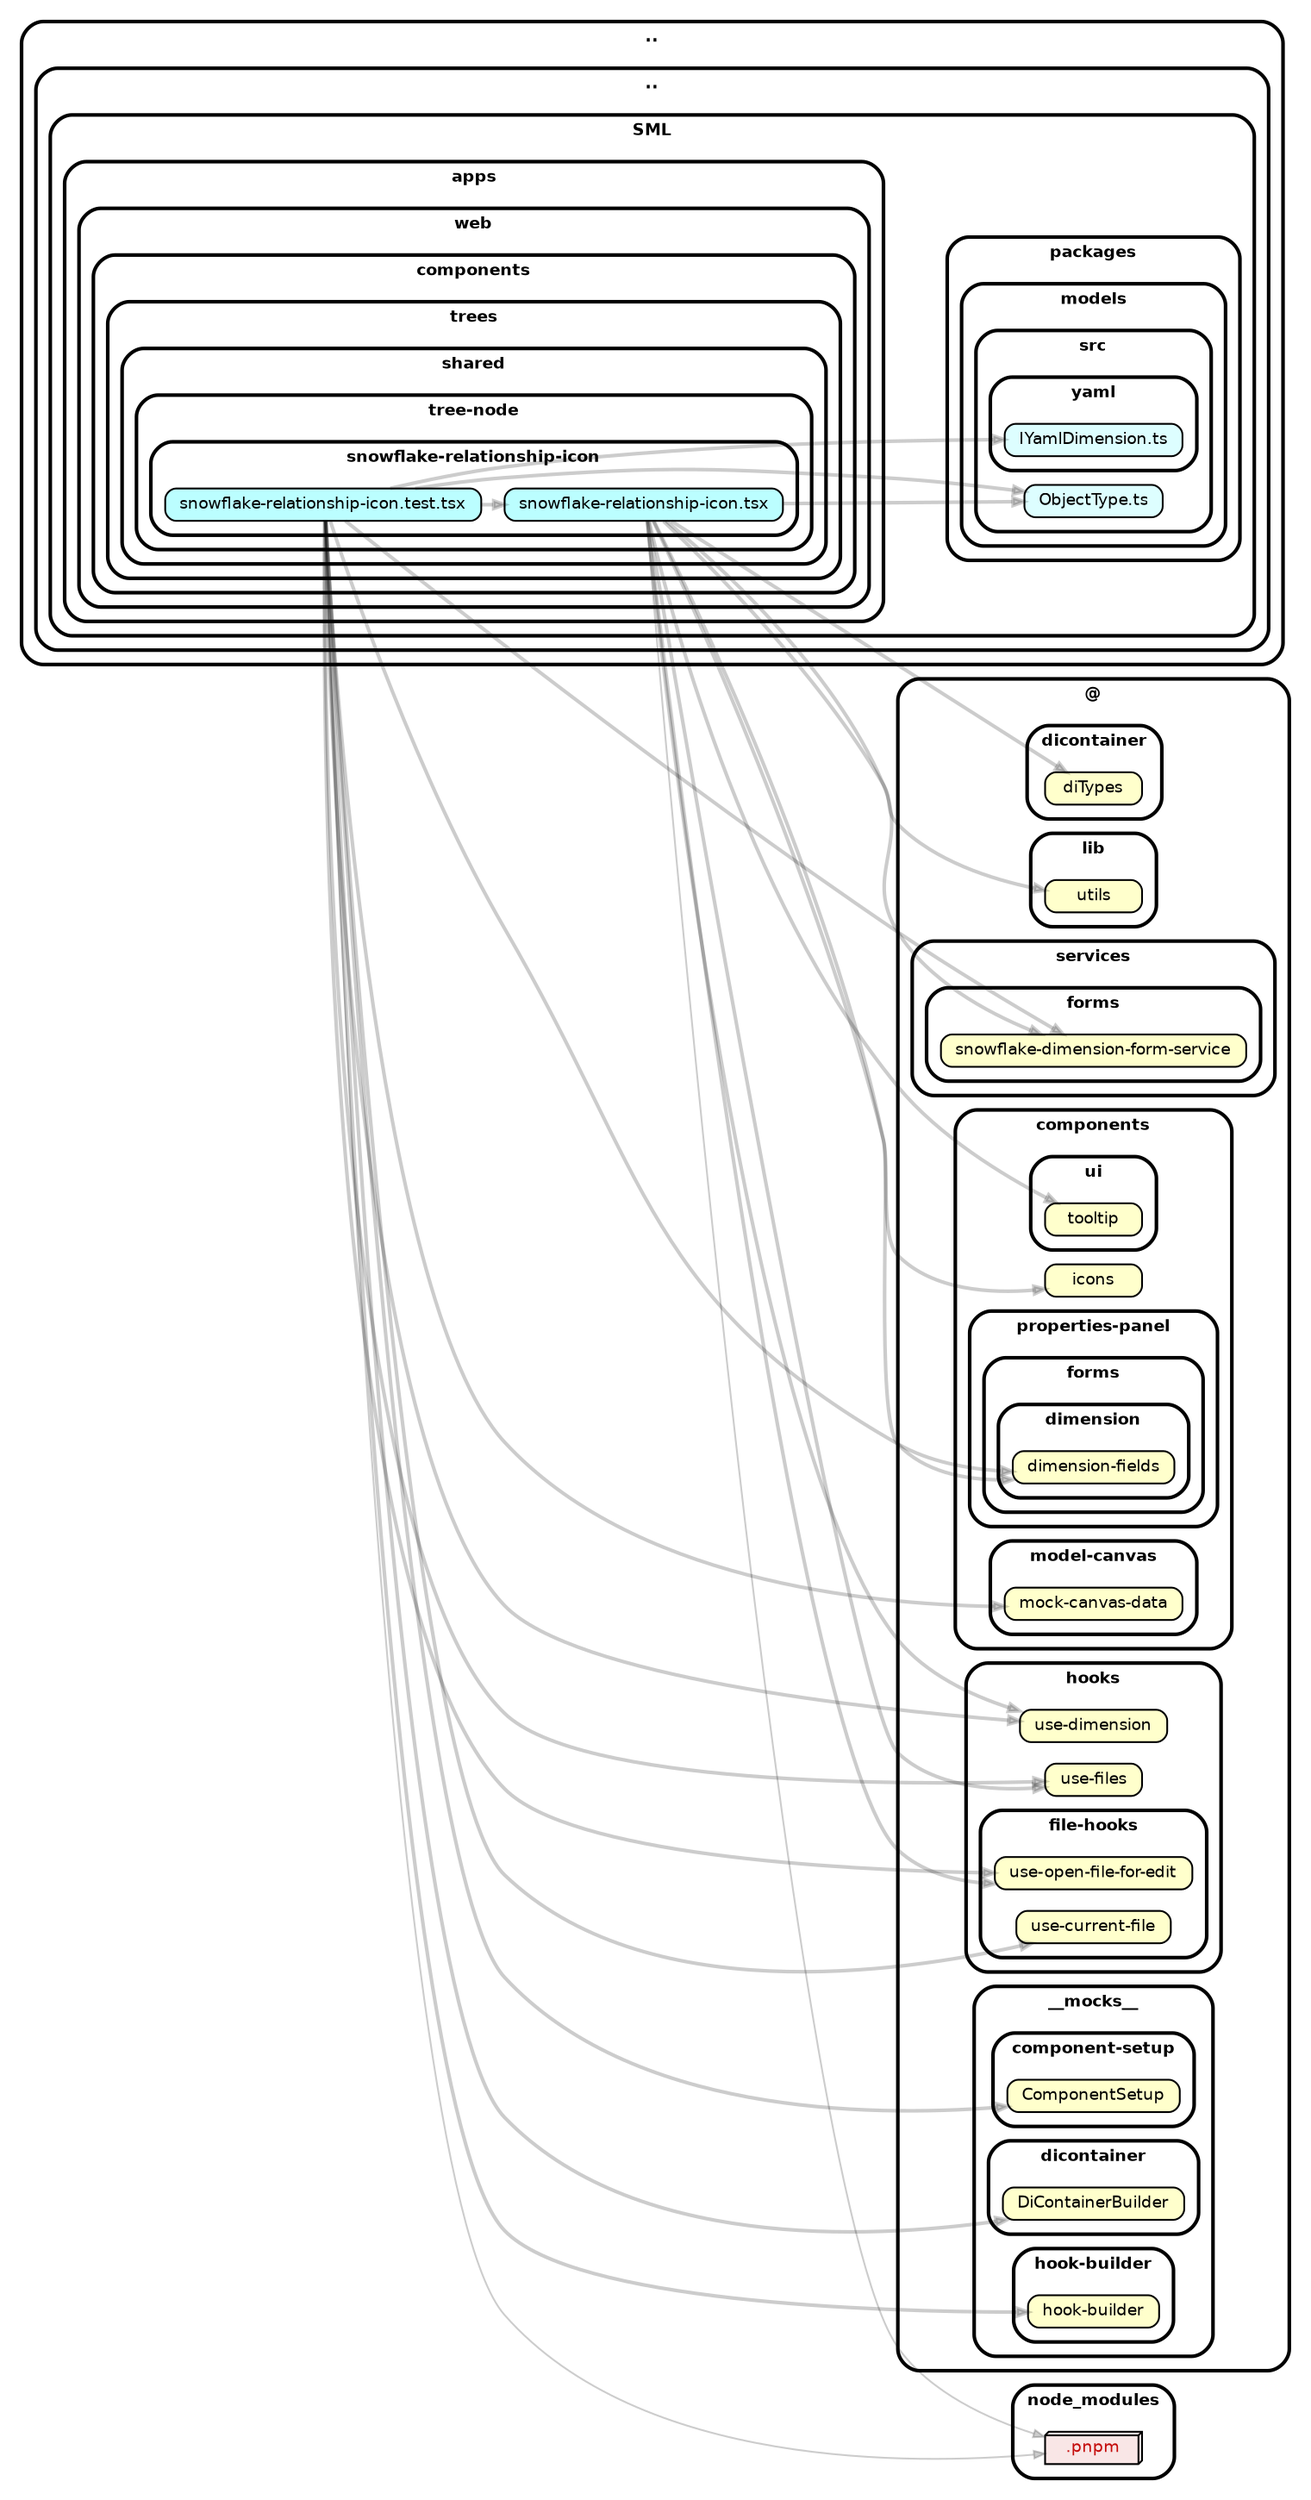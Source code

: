 strict digraph "dependency-cruiser output"{
    rankdir="LR" splines="true" overlap="false" nodesep="0.16" ranksep="0.18" fontname="Helvetica-bold" fontsize="9" style="rounded,bold,filled" fillcolor="#ffffff" compound="true"
    node [shape="box" style="rounded, filled" height="0.2" color="black" fillcolor="#ffffcc" fontcolor="black" fontname="Helvetica" fontsize="9"]
    edge [arrowhead="normal" arrowsize="0.6" penwidth="2.0" color="#00000033" fontname="Helvetica" fontsize="9"]

    subgraph "cluster_.." {label=".." subgraph "cluster_../.." {label=".." subgraph "cluster_../../SML" {label="SML" subgraph "cluster_../../SML/apps" {label="apps" subgraph "cluster_../../SML/apps/web" {label="web" subgraph "cluster_../../SML/apps/web/components" {label="components" subgraph "cluster_../../SML/apps/web/components/trees" {label="trees" subgraph "cluster_../../SML/apps/web/components/trees/shared" {label="shared" subgraph "cluster_../../SML/apps/web/components/trees/shared/tree-node" {label="tree-node" subgraph "cluster_../../SML/apps/web/components/trees/shared/tree-node/snowflake-relationship-icon" {label="snowflake-relationship-icon" "../../SML/apps/web/components/trees/shared/tree-node/snowflake-relationship-icon/snowflake-relationship-icon.test.tsx" [label=<snowflake-relationship-icon.test.tsx> tooltip="snowflake-relationship-icon.test.tsx" URL="../../SML/apps/web/components/trees/shared/tree-node/snowflake-relationship-icon/snowflake-relationship-icon.test.tsx" fillcolor="#bbfeff"] } } } } } } } } } }
    "../../SML/apps/web/components/trees/shared/tree-node/snowflake-relationship-icon/snowflake-relationship-icon.test.tsx" -> "../../SML/apps/web/components/trees/shared/tree-node/snowflake-relationship-icon/snowflake-relationship-icon.tsx"
    "../../SML/apps/web/components/trees/shared/tree-node/snowflake-relationship-icon/snowflake-relationship-icon.test.tsx" -> "@/__mocks__/component-setup/ComponentSetup"
    "../../SML/apps/web/components/trees/shared/tree-node/snowflake-relationship-icon/snowflake-relationship-icon.test.tsx" -> "@/__mocks__/dicontainer/DiContainerBuilder"
    "../../SML/apps/web/components/trees/shared/tree-node/snowflake-relationship-icon/snowflake-relationship-icon.test.tsx" -> "@/__mocks__/hook-builder/hook-builder"
    "../../SML/apps/web/components/trees/shared/tree-node/snowflake-relationship-icon/snowflake-relationship-icon.test.tsx" -> "@/components/model-canvas/mock-canvas-data"
    "../../SML/apps/web/components/trees/shared/tree-node/snowflake-relationship-icon/snowflake-relationship-icon.test.tsx" -> "@/components/properties-panel/forms/dimension/dimension-fields"
    "../../SML/apps/web/components/trees/shared/tree-node/snowflake-relationship-icon/snowflake-relationship-icon.test.tsx" -> "@/hooks/file-hooks/use-current-file"
    "../../SML/apps/web/components/trees/shared/tree-node/snowflake-relationship-icon/snowflake-relationship-icon.test.tsx" -> "@/hooks/file-hooks/use-open-file-for-edit"
    "../../SML/apps/web/components/trees/shared/tree-node/snowflake-relationship-icon/snowflake-relationship-icon.test.tsx" -> "@/hooks/use-dimension"
    "../../SML/apps/web/components/trees/shared/tree-node/snowflake-relationship-icon/snowflake-relationship-icon.test.tsx" -> "@/hooks/use-files"
    "../../SML/apps/web/components/trees/shared/tree-node/snowflake-relationship-icon/snowflake-relationship-icon.test.tsx" -> "@/services/forms/snowflake-dimension-form-service"
    "../../SML/apps/web/components/trees/shared/tree-node/snowflake-relationship-icon/snowflake-relationship-icon.test.tsx" -> "node_modules/.pnpm" [penwidth="1.0"]
    "../../SML/apps/web/components/trees/shared/tree-node/snowflake-relationship-icon/snowflake-relationship-icon.test.tsx" -> "../../SML/packages/models/src/ObjectType.ts"
    "../../SML/apps/web/components/trees/shared/tree-node/snowflake-relationship-icon/snowflake-relationship-icon.test.tsx" -> "../../SML/packages/models/src/yaml/IYamlDimension.ts"
    subgraph "cluster_.." {label=".." subgraph "cluster_../.." {label=".." subgraph "cluster_../../SML" {label="SML" subgraph "cluster_../../SML/apps" {label="apps" subgraph "cluster_../../SML/apps/web" {label="web" subgraph "cluster_../../SML/apps/web/components" {label="components" subgraph "cluster_../../SML/apps/web/components/trees" {label="trees" subgraph "cluster_../../SML/apps/web/components/trees/shared" {label="shared" subgraph "cluster_../../SML/apps/web/components/trees/shared/tree-node" {label="tree-node" subgraph "cluster_../../SML/apps/web/components/trees/shared/tree-node/snowflake-relationship-icon" {label="snowflake-relationship-icon" "../../SML/apps/web/components/trees/shared/tree-node/snowflake-relationship-icon/snowflake-relationship-icon.tsx" [label=<snowflake-relationship-icon.tsx> tooltip="snowflake-relationship-icon.tsx" URL="../../SML/apps/web/components/trees/shared/tree-node/snowflake-relationship-icon/snowflake-relationship-icon.tsx" fillcolor="#bbfeff"] } } } } } } } } } }
    "../../SML/apps/web/components/trees/shared/tree-node/snowflake-relationship-icon/snowflake-relationship-icon.tsx" -> "@/components/icons"
    "../../SML/apps/web/components/trees/shared/tree-node/snowflake-relationship-icon/snowflake-relationship-icon.tsx" -> "@/components/properties-panel/forms/dimension/dimension-fields"
    "../../SML/apps/web/components/trees/shared/tree-node/snowflake-relationship-icon/snowflake-relationship-icon.tsx" -> "@/components/ui/tooltip"
    "../../SML/apps/web/components/trees/shared/tree-node/snowflake-relationship-icon/snowflake-relationship-icon.tsx" -> "@/dicontainer/diTypes"
    "../../SML/apps/web/components/trees/shared/tree-node/snowflake-relationship-icon/snowflake-relationship-icon.tsx" -> "@/hooks/file-hooks/use-open-file-for-edit"
    "../../SML/apps/web/components/trees/shared/tree-node/snowflake-relationship-icon/snowflake-relationship-icon.tsx" -> "@/hooks/use-dimension"
    "../../SML/apps/web/components/trees/shared/tree-node/snowflake-relationship-icon/snowflake-relationship-icon.tsx" -> "@/hooks/use-files"
    "../../SML/apps/web/components/trees/shared/tree-node/snowflake-relationship-icon/snowflake-relationship-icon.tsx" -> "@/lib/utils"
    "../../SML/apps/web/components/trees/shared/tree-node/snowflake-relationship-icon/snowflake-relationship-icon.tsx" -> "@/services/forms/snowflake-dimension-form-service"
    "../../SML/apps/web/components/trees/shared/tree-node/snowflake-relationship-icon/snowflake-relationship-icon.tsx" -> "node_modules/.pnpm" [penwidth="1.0"]
    "../../SML/apps/web/components/trees/shared/tree-node/snowflake-relationship-icon/snowflake-relationship-icon.tsx" -> "../../SML/packages/models/src/ObjectType.ts"
    subgraph "cluster_.." {label=".." subgraph "cluster_../.." {label=".." subgraph "cluster_../../SML" {label="SML" subgraph "cluster_../../SML/packages" {label="packages" subgraph "cluster_../../SML/packages/models" {label="models" subgraph "cluster_../../SML/packages/models/src" {label="src" "../../SML/packages/models/src/ObjectType.ts" [label=<ObjectType.ts> tooltip="ObjectType.ts" URL="../../SML/packages/models/src/ObjectType.ts" fillcolor="#ddfeff"] } } } } } }
    subgraph "cluster_.." {label=".." subgraph "cluster_../.." {label=".." subgraph "cluster_../../SML" {label="SML" subgraph "cluster_../../SML/packages" {label="packages" subgraph "cluster_../../SML/packages/models" {label="models" subgraph "cluster_../../SML/packages/models/src" {label="src" subgraph "cluster_../../SML/packages/models/src/yaml" {label="yaml" "../../SML/packages/models/src/yaml/IYamlDimension.ts" [label=<IYamlDimension.ts> tooltip="IYamlDimension.ts" URL="../../SML/packages/models/src/yaml/IYamlDimension.ts" fillcolor="#ddfeff"] } } } } } } }
    subgraph "cluster_@" {label="@" subgraph "cluster_@/__mocks__" {label="__mocks__" subgraph "cluster_@/__mocks__/component-setup" {label="component-setup" "@/__mocks__/component-setup/ComponentSetup" [label=<ComponentSetup> tooltip="ComponentSetup" ] } } }
    subgraph "cluster_@" {label="@" subgraph "cluster_@/__mocks__" {label="__mocks__" subgraph "cluster_@/__mocks__/dicontainer" {label="dicontainer" "@/__mocks__/dicontainer/DiContainerBuilder" [label=<DiContainerBuilder> tooltip="DiContainerBuilder" ] } } }
    subgraph "cluster_@" {label="@" subgraph "cluster_@/__mocks__" {label="__mocks__" subgraph "cluster_@/__mocks__/hook-builder" {label="hook-builder" "@/__mocks__/hook-builder/hook-builder" [label=<hook-builder> tooltip="hook-builder" ] } } }
    subgraph "cluster_@" {label="@" subgraph "cluster_@/components" {label="components" "@/components/icons" [label=<icons> tooltip="icons" ] } }
    subgraph "cluster_@" {label="@" subgraph "cluster_@/components" {label="components" subgraph "cluster_@/components/model-canvas" {label="model-canvas" "@/components/model-canvas/mock-canvas-data" [label=<mock-canvas-data> tooltip="mock-canvas-data" ] } } }
    subgraph "cluster_@" {label="@" subgraph "cluster_@/components" {label="components" subgraph "cluster_@/components/properties-panel" {label="properties-panel" subgraph "cluster_@/components/properties-panel/forms" {label="forms" subgraph "cluster_@/components/properties-panel/forms/dimension" {label="dimension" "@/components/properties-panel/forms/dimension/dimension-fields" [label=<dimension-fields> tooltip="dimension-fields" ] } } } } }
    subgraph "cluster_@" {label="@" subgraph "cluster_@/components" {label="components" subgraph "cluster_@/components/ui" {label="ui" "@/components/ui/tooltip" [label=<tooltip> tooltip="tooltip" ] } } }
    subgraph "cluster_@" {label="@" subgraph "cluster_@/dicontainer" {label="dicontainer" "@/dicontainer/diTypes" [label=<diTypes> tooltip="diTypes" ] } }
    subgraph "cluster_@" {label="@" subgraph "cluster_@/hooks" {label="hooks" subgraph "cluster_@/hooks/file-hooks" {label="file-hooks" "@/hooks/file-hooks/use-current-file" [label=<use-current-file> tooltip="use-current-file" ] } } }
    subgraph "cluster_@" {label="@" subgraph "cluster_@/hooks" {label="hooks" subgraph "cluster_@/hooks/file-hooks" {label="file-hooks" "@/hooks/file-hooks/use-open-file-for-edit" [label=<use-open-file-for-edit> tooltip="use-open-file-for-edit" ] } } }
    subgraph "cluster_@" {label="@" subgraph "cluster_@/hooks" {label="hooks" "@/hooks/use-dimension" [label=<use-dimension> tooltip="use-dimension" ] } }
    subgraph "cluster_@" {label="@" subgraph "cluster_@/hooks" {label="hooks" "@/hooks/use-files" [label=<use-files> tooltip="use-files" ] } }
    subgraph "cluster_@" {label="@" subgraph "cluster_@/lib" {label="lib" "@/lib/utils" [label=<utils> tooltip="utils" ] } }
    subgraph "cluster_@" {label="@" subgraph "cluster_@/services" {label="services" subgraph "cluster_@/services/forms" {label="forms" "@/services/forms/snowflake-dimension-form-service" [label=<snowflake-dimension-form-service> tooltip="snowflake-dimension-form-service" ] } } }
    subgraph "cluster_node_modules" {label="node_modules" "node_modules/.pnpm" [label=<.pnpm> tooltip=".pnpm" URL="https://www.npmjs.com/package/.pnpm" shape="box3d" fillcolor="#c40b0a1a" fontcolor="#c40b0a"] }
}
